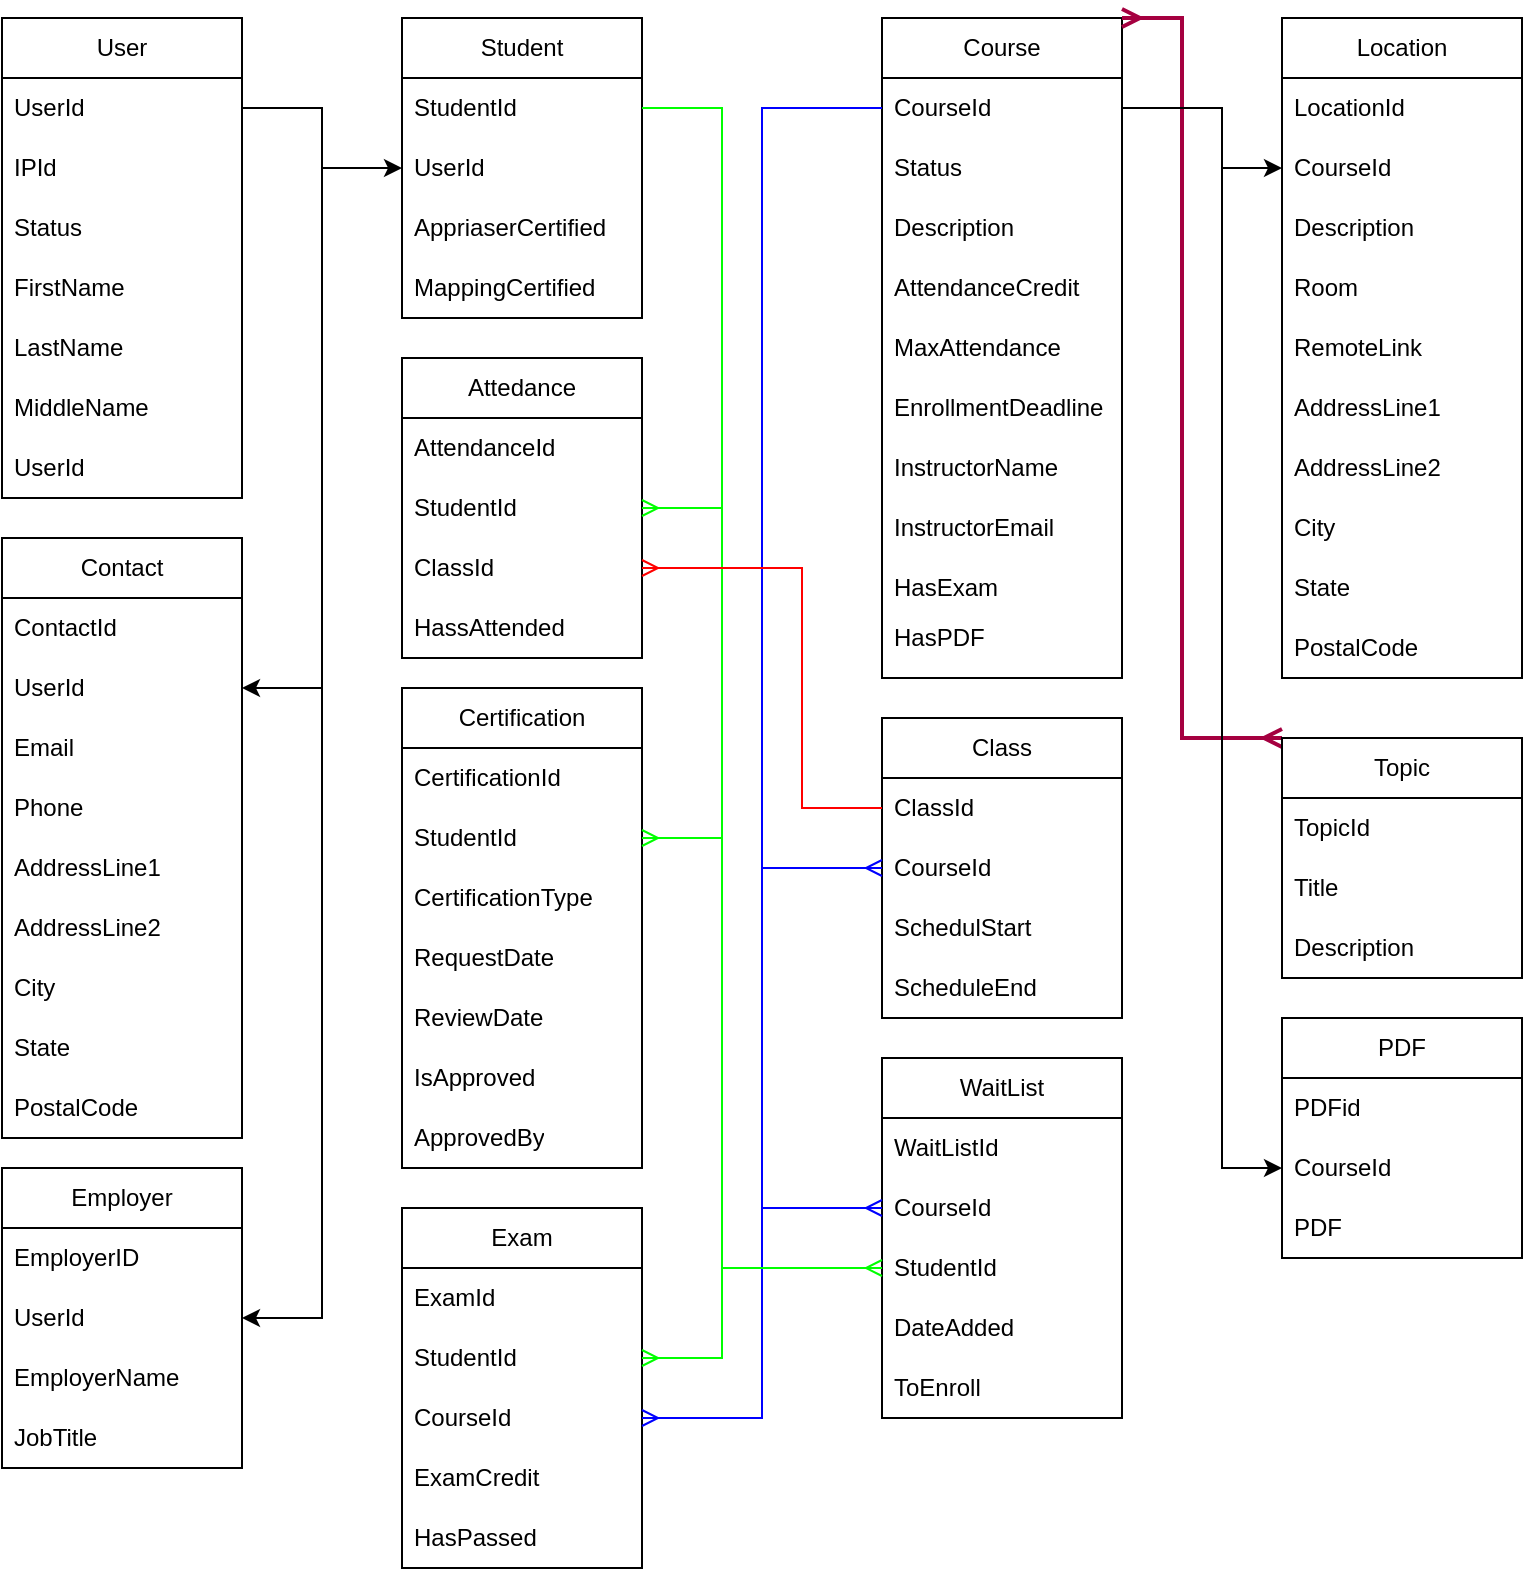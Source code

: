 <mxfile version="24.7.8">
  <diagram name="Page-1" id="D9pSKX57dCkoMOPYI4yX">
    <mxGraphModel dx="594" dy="1684" grid="1" gridSize="10" guides="1" tooltips="1" connect="1" arrows="1" fold="1" page="1" pageScale="1" pageWidth="850" pageHeight="1100" math="0" shadow="0">
      <root>
        <mxCell id="0" />
        <mxCell id="1" parent="0" />
        <mxCell id="hJtGoZiYVxZP5TwvRGUU-3" value="User" style="swimlane;fontStyle=0;childLayout=stackLayout;horizontal=1;startSize=30;horizontalStack=0;resizeParent=1;resizeParentMax=0;resizeLast=0;collapsible=1;marginBottom=0;whiteSpace=wrap;html=1;" parent="1" vertex="1">
          <mxGeometry x="40" y="40" width="120" height="240" as="geometry" />
        </mxCell>
        <mxCell id="hJtGoZiYVxZP5TwvRGUU-4" value="UserId" style="text;strokeColor=none;fillColor=none;align=left;verticalAlign=middle;spacingLeft=4;spacingRight=4;overflow=hidden;points=[[0,0.5],[1,0.5]];portConstraint=eastwest;rotatable=0;whiteSpace=wrap;html=1;" parent="hJtGoZiYVxZP5TwvRGUU-3" vertex="1">
          <mxGeometry y="30" width="120" height="30" as="geometry" />
        </mxCell>
        <mxCell id="hJtGoZiYVxZP5TwvRGUU-5" value="IPId" style="text;strokeColor=none;fillColor=none;align=left;verticalAlign=middle;spacingLeft=4;spacingRight=4;overflow=hidden;points=[[0,0.5],[1,0.5]];portConstraint=eastwest;rotatable=0;whiteSpace=wrap;html=1;" parent="hJtGoZiYVxZP5TwvRGUU-3" vertex="1">
          <mxGeometry y="60" width="120" height="30" as="geometry" />
        </mxCell>
        <mxCell id="hJtGoZiYVxZP5TwvRGUU-143" value="&lt;div&gt;&lt;span style=&quot;background-color: initial;&quot;&gt;Status&lt;/span&gt;&lt;br&gt;&lt;/div&gt;" style="text;strokeColor=none;fillColor=none;align=left;verticalAlign=middle;spacingLeft=4;spacingRight=4;overflow=hidden;points=[[0,0.5],[1,0.5]];portConstraint=eastwest;rotatable=0;whiteSpace=wrap;html=1;" parent="hJtGoZiYVxZP5TwvRGUU-3" vertex="1">
          <mxGeometry y="90" width="120" height="30" as="geometry" />
        </mxCell>
        <mxCell id="hJtGoZiYVxZP5TwvRGUU-6" value="FirstName" style="text;strokeColor=none;fillColor=none;align=left;verticalAlign=middle;spacingLeft=4;spacingRight=4;overflow=hidden;points=[[0,0.5],[1,0.5]];portConstraint=eastwest;rotatable=0;whiteSpace=wrap;html=1;" parent="hJtGoZiYVxZP5TwvRGUU-3" vertex="1">
          <mxGeometry y="120" width="120" height="30" as="geometry" />
        </mxCell>
        <mxCell id="hJtGoZiYVxZP5TwvRGUU-7" value="LastName" style="text;strokeColor=none;fillColor=none;align=left;verticalAlign=middle;spacingLeft=4;spacingRight=4;overflow=hidden;points=[[0,0.5],[1,0.5]];portConstraint=eastwest;rotatable=0;whiteSpace=wrap;html=1;" parent="hJtGoZiYVxZP5TwvRGUU-3" vertex="1">
          <mxGeometry y="150" width="120" height="30" as="geometry" />
        </mxCell>
        <mxCell id="hJtGoZiYVxZP5TwvRGUU-8" value="MiddleName" style="text;strokeColor=none;fillColor=none;align=left;verticalAlign=middle;spacingLeft=4;spacingRight=4;overflow=hidden;points=[[0,0.5],[1,0.5]];portConstraint=eastwest;rotatable=0;whiteSpace=wrap;html=1;" parent="hJtGoZiYVxZP5TwvRGUU-3" vertex="1">
          <mxGeometry y="180" width="120" height="30" as="geometry" />
        </mxCell>
        <mxCell id="hJtGoZiYVxZP5TwvRGUU-126" value="UserId" style="text;strokeColor=none;fillColor=none;align=left;verticalAlign=middle;spacingLeft=4;spacingRight=4;overflow=hidden;points=[[0,0.5],[1,0.5]];portConstraint=eastwest;rotatable=0;whiteSpace=wrap;html=1;" parent="hJtGoZiYVxZP5TwvRGUU-3" vertex="1">
          <mxGeometry y="210" width="120" height="30" as="geometry" />
        </mxCell>
        <mxCell id="hJtGoZiYVxZP5TwvRGUU-13" value="Contact" style="swimlane;fontStyle=0;childLayout=stackLayout;horizontal=1;startSize=30;horizontalStack=0;resizeParent=1;resizeParentMax=0;resizeLast=0;collapsible=1;marginBottom=0;whiteSpace=wrap;html=1;" parent="1" vertex="1">
          <mxGeometry x="40" y="300" width="120" height="300" as="geometry" />
        </mxCell>
        <mxCell id="hJtGoZiYVxZP5TwvRGUU-14" value="ContactId" style="text;strokeColor=none;fillColor=none;align=left;verticalAlign=middle;spacingLeft=4;spacingRight=4;overflow=hidden;points=[[0,0.5],[1,0.5]];portConstraint=eastwest;rotatable=0;whiteSpace=wrap;html=1;" parent="hJtGoZiYVxZP5TwvRGUU-13" vertex="1">
          <mxGeometry y="30" width="120" height="30" as="geometry" />
        </mxCell>
        <mxCell id="hJtGoZiYVxZP5TwvRGUU-15" value="UserId" style="text;strokeColor=none;fillColor=none;align=left;verticalAlign=middle;spacingLeft=4;spacingRight=4;overflow=hidden;points=[[0,0.5],[1,0.5]];portConstraint=eastwest;rotatable=0;whiteSpace=wrap;html=1;" parent="hJtGoZiYVxZP5TwvRGUU-13" vertex="1">
          <mxGeometry y="60" width="120" height="30" as="geometry" />
        </mxCell>
        <mxCell id="hJtGoZiYVxZP5TwvRGUU-16" value="Email" style="text;strokeColor=none;fillColor=none;align=left;verticalAlign=middle;spacingLeft=4;spacingRight=4;overflow=hidden;points=[[0,0.5],[1,0.5]];portConstraint=eastwest;rotatable=0;whiteSpace=wrap;html=1;" parent="hJtGoZiYVxZP5TwvRGUU-13" vertex="1">
          <mxGeometry y="90" width="120" height="30" as="geometry" />
        </mxCell>
        <mxCell id="hJtGoZiYVxZP5TwvRGUU-22" value="Phone" style="text;strokeColor=none;fillColor=none;align=left;verticalAlign=middle;spacingLeft=4;spacingRight=4;overflow=hidden;points=[[0,0.5],[1,0.5]];portConstraint=eastwest;rotatable=0;whiteSpace=wrap;html=1;" parent="hJtGoZiYVxZP5TwvRGUU-13" vertex="1">
          <mxGeometry y="120" width="120" height="30" as="geometry" />
        </mxCell>
        <mxCell id="hJtGoZiYVxZP5TwvRGUU-23" value="AddressLine1" style="text;strokeColor=none;fillColor=none;align=left;verticalAlign=middle;spacingLeft=4;spacingRight=4;overflow=hidden;points=[[0,0.5],[1,0.5]];portConstraint=eastwest;rotatable=0;whiteSpace=wrap;html=1;" parent="hJtGoZiYVxZP5TwvRGUU-13" vertex="1">
          <mxGeometry y="150" width="120" height="30" as="geometry" />
        </mxCell>
        <mxCell id="hJtGoZiYVxZP5TwvRGUU-24" value="AddressLine2" style="text;strokeColor=none;fillColor=none;align=left;verticalAlign=middle;spacingLeft=4;spacingRight=4;overflow=hidden;points=[[0,0.5],[1,0.5]];portConstraint=eastwest;rotatable=0;whiteSpace=wrap;html=1;" parent="hJtGoZiYVxZP5TwvRGUU-13" vertex="1">
          <mxGeometry y="180" width="120" height="30" as="geometry" />
        </mxCell>
        <mxCell id="hJtGoZiYVxZP5TwvRGUU-25" value="City" style="text;strokeColor=none;fillColor=none;align=left;verticalAlign=middle;spacingLeft=4;spacingRight=4;overflow=hidden;points=[[0,0.5],[1,0.5]];portConstraint=eastwest;rotatable=0;whiteSpace=wrap;html=1;" parent="hJtGoZiYVxZP5TwvRGUU-13" vertex="1">
          <mxGeometry y="210" width="120" height="30" as="geometry" />
        </mxCell>
        <mxCell id="hJtGoZiYVxZP5TwvRGUU-26" value="State" style="text;strokeColor=none;fillColor=none;align=left;verticalAlign=middle;spacingLeft=4;spacingRight=4;overflow=hidden;points=[[0,0.5],[1,0.5]];portConstraint=eastwest;rotatable=0;whiteSpace=wrap;html=1;" parent="hJtGoZiYVxZP5TwvRGUU-13" vertex="1">
          <mxGeometry y="240" width="120" height="30" as="geometry" />
        </mxCell>
        <mxCell id="hJtGoZiYVxZP5TwvRGUU-27" value="PostalCode" style="text;strokeColor=none;fillColor=none;align=left;verticalAlign=middle;spacingLeft=4;spacingRight=4;overflow=hidden;points=[[0,0.5],[1,0.5]];portConstraint=eastwest;rotatable=0;whiteSpace=wrap;html=1;" parent="hJtGoZiYVxZP5TwvRGUU-13" vertex="1">
          <mxGeometry y="270" width="120" height="30" as="geometry" />
        </mxCell>
        <mxCell id="hJtGoZiYVxZP5TwvRGUU-21" style="edgeStyle=orthogonalEdgeStyle;rounded=0;orthogonalLoop=1;jettySize=auto;html=1;exitX=1;exitY=0.5;exitDx=0;exitDy=0;entryX=1;entryY=0.5;entryDx=0;entryDy=0;" parent="1" source="hJtGoZiYVxZP5TwvRGUU-4" target="hJtGoZiYVxZP5TwvRGUU-15" edge="1">
          <mxGeometry relative="1" as="geometry">
            <Array as="points">
              <mxPoint x="200" y="85" />
              <mxPoint x="200" y="375" />
            </Array>
          </mxGeometry>
        </mxCell>
        <mxCell id="hJtGoZiYVxZP5TwvRGUU-28" value="Student" style="swimlane;fontStyle=0;childLayout=stackLayout;horizontal=1;startSize=30;horizontalStack=0;resizeParent=1;resizeParentMax=0;resizeLast=0;collapsible=1;marginBottom=0;whiteSpace=wrap;html=1;" parent="1" vertex="1">
          <mxGeometry x="240" y="40" width="120" height="150" as="geometry" />
        </mxCell>
        <mxCell id="hJtGoZiYVxZP5TwvRGUU-29" value="StudentId" style="text;strokeColor=none;fillColor=none;align=left;verticalAlign=middle;spacingLeft=4;spacingRight=4;overflow=hidden;points=[[0,0.5],[1,0.5]];portConstraint=eastwest;rotatable=0;whiteSpace=wrap;html=1;" parent="hJtGoZiYVxZP5TwvRGUU-28" vertex="1">
          <mxGeometry y="30" width="120" height="30" as="geometry" />
        </mxCell>
        <mxCell id="hJtGoZiYVxZP5TwvRGUU-30" value="UserId" style="text;strokeColor=none;fillColor=none;align=left;verticalAlign=middle;spacingLeft=4;spacingRight=4;overflow=hidden;points=[[0,0.5],[1,0.5]];portConstraint=eastwest;rotatable=0;whiteSpace=wrap;html=1;" parent="hJtGoZiYVxZP5TwvRGUU-28" vertex="1">
          <mxGeometry y="60" width="120" height="30" as="geometry" />
        </mxCell>
        <mxCell id="hJtGoZiYVxZP5TwvRGUU-31" value="AppriaserCertified" style="text;strokeColor=none;fillColor=none;align=left;verticalAlign=middle;spacingLeft=4;spacingRight=4;overflow=hidden;points=[[0,0.5],[1,0.5]];portConstraint=eastwest;rotatable=0;whiteSpace=wrap;html=1;" parent="hJtGoZiYVxZP5TwvRGUU-28" vertex="1">
          <mxGeometry y="90" width="120" height="30" as="geometry" />
        </mxCell>
        <mxCell id="hJtGoZiYVxZP5TwvRGUU-32" value="MappingCertified" style="text;strokeColor=none;fillColor=none;align=left;verticalAlign=middle;spacingLeft=4;spacingRight=4;overflow=hidden;points=[[0,0.5],[1,0.5]];portConstraint=eastwest;rotatable=0;whiteSpace=wrap;html=1;" parent="hJtGoZiYVxZP5TwvRGUU-28" vertex="1">
          <mxGeometry y="120" width="120" height="30" as="geometry" />
        </mxCell>
        <mxCell id="hJtGoZiYVxZP5TwvRGUU-37" value="Attedance" style="swimlane;fontStyle=0;childLayout=stackLayout;horizontal=1;startSize=30;horizontalStack=0;resizeParent=1;resizeParentMax=0;resizeLast=0;collapsible=1;marginBottom=0;whiteSpace=wrap;html=1;" parent="1" vertex="1">
          <mxGeometry x="240" y="210" width="120" height="150" as="geometry" />
        </mxCell>
        <mxCell id="hJtGoZiYVxZP5TwvRGUU-38" value="AttendanceId" style="text;strokeColor=none;fillColor=none;align=left;verticalAlign=middle;spacingLeft=4;spacingRight=4;overflow=hidden;points=[[0,0.5],[1,0.5]];portConstraint=eastwest;rotatable=0;whiteSpace=wrap;html=1;" parent="hJtGoZiYVxZP5TwvRGUU-37" vertex="1">
          <mxGeometry y="30" width="120" height="30" as="geometry" />
        </mxCell>
        <mxCell id="hJtGoZiYVxZP5TwvRGUU-39" value="StudentId" style="text;strokeColor=none;fillColor=none;align=left;verticalAlign=middle;spacingLeft=4;spacingRight=4;overflow=hidden;points=[[0,0.5],[1,0.5]];portConstraint=eastwest;rotatable=0;whiteSpace=wrap;html=1;" parent="hJtGoZiYVxZP5TwvRGUU-37" vertex="1">
          <mxGeometry y="60" width="120" height="30" as="geometry" />
        </mxCell>
        <mxCell id="hJtGoZiYVxZP5TwvRGUU-40" value="ClassId" style="text;strokeColor=none;fillColor=none;align=left;verticalAlign=middle;spacingLeft=4;spacingRight=4;overflow=hidden;points=[[0,0.5],[1,0.5]];portConstraint=eastwest;rotatable=0;whiteSpace=wrap;html=1;" parent="hJtGoZiYVxZP5TwvRGUU-37" vertex="1">
          <mxGeometry y="90" width="120" height="30" as="geometry" />
        </mxCell>
        <mxCell id="hJtGoZiYVxZP5TwvRGUU-137" value="HassAttended" style="text;strokeColor=none;fillColor=none;align=left;verticalAlign=middle;spacingLeft=4;spacingRight=4;overflow=hidden;points=[[0,0.5],[1,0.5]];portConstraint=eastwest;rotatable=0;whiteSpace=wrap;html=1;" parent="hJtGoZiYVxZP5TwvRGUU-37" vertex="1">
          <mxGeometry y="120" width="120" height="30" as="geometry" />
        </mxCell>
        <mxCell id="hJtGoZiYVxZP5TwvRGUU-42" style="edgeStyle=orthogonalEdgeStyle;rounded=0;orthogonalLoop=1;jettySize=auto;html=1;exitX=1;exitY=0.5;exitDx=0;exitDy=0;entryX=0;entryY=0.5;entryDx=0;entryDy=0;" parent="1" source="hJtGoZiYVxZP5TwvRGUU-4" target="hJtGoZiYVxZP5TwvRGUU-30" edge="1">
          <mxGeometry relative="1" as="geometry">
            <Array as="points">
              <mxPoint x="200" y="85" />
              <mxPoint x="200" y="115" />
            </Array>
          </mxGeometry>
        </mxCell>
        <mxCell id="hJtGoZiYVxZP5TwvRGUU-44" value="Certification" style="swimlane;fontStyle=0;childLayout=stackLayout;horizontal=1;startSize=30;horizontalStack=0;resizeParent=1;resizeParentMax=0;resizeLast=0;collapsible=1;marginBottom=0;whiteSpace=wrap;html=1;" parent="1" vertex="1">
          <mxGeometry x="240" y="375" width="120" height="240" as="geometry" />
        </mxCell>
        <mxCell id="hJtGoZiYVxZP5TwvRGUU-45" value="CertificationId" style="text;strokeColor=none;fillColor=none;align=left;verticalAlign=middle;spacingLeft=4;spacingRight=4;overflow=hidden;points=[[0,0.5],[1,0.5]];portConstraint=eastwest;rotatable=0;whiteSpace=wrap;html=1;" parent="hJtGoZiYVxZP5TwvRGUU-44" vertex="1">
          <mxGeometry y="30" width="120" height="30" as="geometry" />
        </mxCell>
        <mxCell id="hJtGoZiYVxZP5TwvRGUU-52" value="StudentId" style="text;strokeColor=none;fillColor=none;align=left;verticalAlign=middle;spacingLeft=4;spacingRight=4;overflow=hidden;points=[[0,0.5],[1,0.5]];portConstraint=eastwest;rotatable=0;whiteSpace=wrap;html=1;" parent="hJtGoZiYVxZP5TwvRGUU-44" vertex="1">
          <mxGeometry y="60" width="120" height="30" as="geometry" />
        </mxCell>
        <mxCell id="hJtGoZiYVxZP5TwvRGUU-46" value="CertificationType" style="text;strokeColor=none;fillColor=none;align=left;verticalAlign=middle;spacingLeft=4;spacingRight=4;overflow=hidden;points=[[0,0.5],[1,0.5]];portConstraint=eastwest;rotatable=0;whiteSpace=wrap;html=1;" parent="hJtGoZiYVxZP5TwvRGUU-44" vertex="1">
          <mxGeometry y="90" width="120" height="30" as="geometry" />
        </mxCell>
        <mxCell id="hJtGoZiYVxZP5TwvRGUU-47" value="RequestDate" style="text;strokeColor=none;fillColor=none;align=left;verticalAlign=middle;spacingLeft=4;spacingRight=4;overflow=hidden;points=[[0,0.5],[1,0.5]];portConstraint=eastwest;rotatable=0;whiteSpace=wrap;html=1;" parent="hJtGoZiYVxZP5TwvRGUU-44" vertex="1">
          <mxGeometry y="120" width="120" height="30" as="geometry" />
        </mxCell>
        <mxCell id="hJtGoZiYVxZP5TwvRGUU-49" value="ReviewDate" style="text;strokeColor=none;fillColor=none;align=left;verticalAlign=middle;spacingLeft=4;spacingRight=4;overflow=hidden;points=[[0,0.5],[1,0.5]];portConstraint=eastwest;rotatable=0;whiteSpace=wrap;html=1;" parent="hJtGoZiYVxZP5TwvRGUU-44" vertex="1">
          <mxGeometry y="150" width="120" height="30" as="geometry" />
        </mxCell>
        <mxCell id="hJtGoZiYVxZP5TwvRGUU-50" value="IsApproved" style="text;strokeColor=none;fillColor=none;align=left;verticalAlign=middle;spacingLeft=4;spacingRight=4;overflow=hidden;points=[[0,0.5],[1,0.5]];portConstraint=eastwest;rotatable=0;whiteSpace=wrap;html=1;" parent="hJtGoZiYVxZP5TwvRGUU-44" vertex="1">
          <mxGeometry y="180" width="120" height="30" as="geometry" />
        </mxCell>
        <mxCell id="hJtGoZiYVxZP5TwvRGUU-51" value="ApprovedBy" style="text;strokeColor=none;fillColor=none;align=left;verticalAlign=middle;spacingLeft=4;spacingRight=4;overflow=hidden;points=[[0,0.5],[1,0.5]];portConstraint=eastwest;rotatable=0;whiteSpace=wrap;html=1;" parent="hJtGoZiYVxZP5TwvRGUU-44" vertex="1">
          <mxGeometry y="210" width="120" height="30" as="geometry" />
        </mxCell>
        <mxCell id="hJtGoZiYVxZP5TwvRGUU-48" style="edgeStyle=orthogonalEdgeStyle;rounded=0;orthogonalLoop=1;jettySize=auto;html=1;exitX=1;exitY=0.5;exitDx=0;exitDy=0;entryX=1;entryY=0.5;entryDx=0;entryDy=0;endArrow=ERmany;endFill=0;strokeColor=#00ff00;" parent="1" source="hJtGoZiYVxZP5TwvRGUU-29" target="hJtGoZiYVxZP5TwvRGUU-39" edge="1">
          <mxGeometry relative="1" as="geometry">
            <Array as="points">
              <mxPoint x="400" y="85" />
              <mxPoint x="400" y="285" />
            </Array>
          </mxGeometry>
        </mxCell>
        <mxCell id="hJtGoZiYVxZP5TwvRGUU-53" style="edgeStyle=orthogonalEdgeStyle;rounded=0;orthogonalLoop=1;jettySize=auto;html=1;exitX=1;exitY=0.5;exitDx=0;exitDy=0;entryX=1;entryY=0.5;entryDx=0;entryDy=0;endArrow=ERmany;endFill=0;strokeColor=#00FF00;" parent="1" source="hJtGoZiYVxZP5TwvRGUU-29" target="hJtGoZiYVxZP5TwvRGUU-52" edge="1">
          <mxGeometry relative="1" as="geometry">
            <Array as="points">
              <mxPoint x="400" y="85" />
              <mxPoint x="400" y="450" />
            </Array>
          </mxGeometry>
        </mxCell>
        <mxCell id="hJtGoZiYVxZP5TwvRGUU-54" value="Exam" style="swimlane;fontStyle=0;childLayout=stackLayout;horizontal=1;startSize=30;horizontalStack=0;resizeParent=1;resizeParentMax=0;resizeLast=0;collapsible=1;marginBottom=0;whiteSpace=wrap;html=1;" parent="1" vertex="1">
          <mxGeometry x="240" y="635" width="120" height="180" as="geometry" />
        </mxCell>
        <mxCell id="hJtGoZiYVxZP5TwvRGUU-55" value="ExamId" style="text;strokeColor=none;fillColor=none;align=left;verticalAlign=middle;spacingLeft=4;spacingRight=4;overflow=hidden;points=[[0,0.5],[1,0.5]];portConstraint=eastwest;rotatable=0;whiteSpace=wrap;html=1;" parent="hJtGoZiYVxZP5TwvRGUU-54" vertex="1">
          <mxGeometry y="30" width="120" height="30" as="geometry" />
        </mxCell>
        <mxCell id="hJtGoZiYVxZP5TwvRGUU-56" value="StudentId" style="text;strokeColor=none;fillColor=none;align=left;verticalAlign=middle;spacingLeft=4;spacingRight=4;overflow=hidden;points=[[0,0.5],[1,0.5]];portConstraint=eastwest;rotatable=0;whiteSpace=wrap;html=1;" parent="hJtGoZiYVxZP5TwvRGUU-54" vertex="1">
          <mxGeometry y="60" width="120" height="30" as="geometry" />
        </mxCell>
        <mxCell id="hJtGoZiYVxZP5TwvRGUU-57" value="CourseId" style="text;strokeColor=none;fillColor=none;align=left;verticalAlign=middle;spacingLeft=4;spacingRight=4;overflow=hidden;points=[[0,0.5],[1,0.5]];portConstraint=eastwest;rotatable=0;whiteSpace=wrap;html=1;" parent="hJtGoZiYVxZP5TwvRGUU-54" vertex="1">
          <mxGeometry y="90" width="120" height="30" as="geometry" />
        </mxCell>
        <mxCell id="hJtGoZiYVxZP5TwvRGUU-128" value="ExamCredit" style="text;strokeColor=none;fillColor=none;align=left;verticalAlign=middle;spacingLeft=4;spacingRight=4;overflow=hidden;points=[[0,0.5],[1,0.5]];portConstraint=eastwest;rotatable=0;whiteSpace=wrap;html=1;" parent="hJtGoZiYVxZP5TwvRGUU-54" vertex="1">
          <mxGeometry y="120" width="120" height="30" as="geometry" />
        </mxCell>
        <mxCell id="hJtGoZiYVxZP5TwvRGUU-58" value="HasPassed" style="text;strokeColor=none;fillColor=none;align=left;verticalAlign=middle;spacingLeft=4;spacingRight=4;overflow=hidden;points=[[0,0.5],[1,0.5]];portConstraint=eastwest;rotatable=0;whiteSpace=wrap;html=1;" parent="hJtGoZiYVxZP5TwvRGUU-54" vertex="1">
          <mxGeometry y="150" width="120" height="30" as="geometry" />
        </mxCell>
        <mxCell id="hJtGoZiYVxZP5TwvRGUU-59" style="edgeStyle=orthogonalEdgeStyle;rounded=0;orthogonalLoop=1;jettySize=auto;html=1;exitX=1;exitY=0.5;exitDx=0;exitDy=0;entryX=1;entryY=0.5;entryDx=0;entryDy=0;endArrow=ERmany;endFill=0;strokeColor=#00ff00;" parent="1" source="hJtGoZiYVxZP5TwvRGUU-29" target="hJtGoZiYVxZP5TwvRGUU-56" edge="1">
          <mxGeometry relative="1" as="geometry">
            <Array as="points">
              <mxPoint x="400" y="85" />
              <mxPoint x="400" y="710" />
            </Array>
          </mxGeometry>
        </mxCell>
        <mxCell id="hJtGoZiYVxZP5TwvRGUU-60" value="Course" style="swimlane;fontStyle=0;childLayout=stackLayout;horizontal=1;startSize=30;horizontalStack=0;resizeParent=1;resizeParentMax=0;resizeLast=0;collapsible=1;marginBottom=0;whiteSpace=wrap;html=1;" parent="1" vertex="1">
          <mxGeometry x="480" y="40" width="120" height="330" as="geometry" />
        </mxCell>
        <mxCell id="hJtGoZiYVxZP5TwvRGUU-61" value="CourseId" style="text;strokeColor=none;fillColor=none;align=left;verticalAlign=middle;spacingLeft=4;spacingRight=4;overflow=hidden;points=[[0,0.5],[1,0.5]];portConstraint=eastwest;rotatable=0;whiteSpace=wrap;html=1;" parent="hJtGoZiYVxZP5TwvRGUU-60" vertex="1">
          <mxGeometry y="30" width="120" height="30" as="geometry" />
        </mxCell>
        <mxCell id="hJtGoZiYVxZP5TwvRGUU-62" value="Status" style="text;strokeColor=none;fillColor=none;align=left;verticalAlign=middle;spacingLeft=4;spacingRight=4;overflow=hidden;points=[[0,0.5],[1,0.5]];portConstraint=eastwest;rotatable=0;whiteSpace=wrap;html=1;" parent="hJtGoZiYVxZP5TwvRGUU-60" vertex="1">
          <mxGeometry y="60" width="120" height="30" as="geometry" />
        </mxCell>
        <mxCell id="hJtGoZiYVxZP5TwvRGUU-63" value="Description" style="text;strokeColor=none;fillColor=none;align=left;verticalAlign=middle;spacingLeft=4;spacingRight=4;overflow=hidden;points=[[0,0.5],[1,0.5]];portConstraint=eastwest;rotatable=0;whiteSpace=wrap;html=1;" parent="hJtGoZiYVxZP5TwvRGUU-60" vertex="1">
          <mxGeometry y="90" width="120" height="30" as="geometry" />
        </mxCell>
        <mxCell id="hJtGoZiYVxZP5TwvRGUU-66" value="AttendanceCredit" style="text;strokeColor=none;fillColor=none;align=left;verticalAlign=middle;spacingLeft=4;spacingRight=4;overflow=hidden;points=[[0,0.5],[1,0.5]];portConstraint=eastwest;rotatable=0;whiteSpace=wrap;html=1;" parent="hJtGoZiYVxZP5TwvRGUU-60" vertex="1">
          <mxGeometry y="120" width="120" height="30" as="geometry" />
        </mxCell>
        <mxCell id="hJtGoZiYVxZP5TwvRGUU-69" value="MaxAttendance" style="text;strokeColor=none;fillColor=none;align=left;verticalAlign=middle;spacingLeft=4;spacingRight=4;overflow=hidden;points=[[0,0.5],[1,0.5]];portConstraint=eastwest;rotatable=0;whiteSpace=wrap;html=1;" parent="hJtGoZiYVxZP5TwvRGUU-60" vertex="1">
          <mxGeometry y="150" width="120" height="30" as="geometry" />
        </mxCell>
        <mxCell id="hJtGoZiYVxZP5TwvRGUU-70" value="EnrollmentDeadline" style="text;strokeColor=none;fillColor=none;align=left;verticalAlign=middle;spacingLeft=4;spacingRight=4;overflow=hidden;points=[[0,0.5],[1,0.5]];portConstraint=eastwest;rotatable=0;whiteSpace=wrap;html=1;" parent="hJtGoZiYVxZP5TwvRGUU-60" vertex="1">
          <mxGeometry y="180" width="120" height="30" as="geometry" />
        </mxCell>
        <mxCell id="hJtGoZiYVxZP5TwvRGUU-71" value="InstructorName" style="text;strokeColor=none;fillColor=none;align=left;verticalAlign=middle;spacingLeft=4;spacingRight=4;overflow=hidden;points=[[0,0.5],[1,0.5]];portConstraint=eastwest;rotatable=0;whiteSpace=wrap;html=1;" parent="hJtGoZiYVxZP5TwvRGUU-60" vertex="1">
          <mxGeometry y="210" width="120" height="30" as="geometry" />
        </mxCell>
        <mxCell id="hJtGoZiYVxZP5TwvRGUU-72" value="InstructorEmail" style="text;strokeColor=none;fillColor=none;align=left;verticalAlign=middle;spacingLeft=4;spacingRight=4;overflow=hidden;points=[[0,0.5],[1,0.5]];portConstraint=eastwest;rotatable=0;whiteSpace=wrap;html=1;" parent="hJtGoZiYVxZP5TwvRGUU-60" vertex="1">
          <mxGeometry y="240" width="120" height="30" as="geometry" />
        </mxCell>
        <mxCell id="hJtGoZiYVxZP5TwvRGUU-144" value="HasExam" style="text;strokeColor=none;fillColor=none;align=left;verticalAlign=middle;spacingLeft=4;spacingRight=4;overflow=hidden;points=[[0,0.5],[1,0.5]];portConstraint=eastwest;rotatable=0;whiteSpace=wrap;html=1;" parent="hJtGoZiYVxZP5TwvRGUU-60" vertex="1">
          <mxGeometry y="270" width="120" height="30" as="geometry" />
        </mxCell>
        <mxCell id="hJtGoZiYVxZP5TwvRGUU-145" value="HasPDF&lt;div&gt;&lt;br&gt;&lt;/div&gt;" style="text;strokeColor=none;fillColor=none;align=left;verticalAlign=middle;spacingLeft=4;spacingRight=4;overflow=hidden;points=[[0,0.5],[1,0.5]];portConstraint=eastwest;rotatable=0;whiteSpace=wrap;html=1;" parent="hJtGoZiYVxZP5TwvRGUU-60" vertex="1">
          <mxGeometry y="300" width="120" height="30" as="geometry" />
        </mxCell>
        <mxCell id="hJtGoZiYVxZP5TwvRGUU-77" value="Location" style="swimlane;fontStyle=0;childLayout=stackLayout;horizontal=1;startSize=30;horizontalStack=0;resizeParent=1;resizeParentMax=0;resizeLast=0;collapsible=1;marginBottom=0;whiteSpace=wrap;html=1;" parent="1" vertex="1">
          <mxGeometry x="680" y="40" width="120" height="330" as="geometry" />
        </mxCell>
        <mxCell id="hJtGoZiYVxZP5TwvRGUU-78" value="LocationId" style="text;strokeColor=none;fillColor=none;align=left;verticalAlign=middle;spacingLeft=4;spacingRight=4;overflow=hidden;points=[[0,0.5],[1,0.5]];portConstraint=eastwest;rotatable=0;whiteSpace=wrap;html=1;" parent="hJtGoZiYVxZP5TwvRGUU-77" vertex="1">
          <mxGeometry y="30" width="120" height="30" as="geometry" />
        </mxCell>
        <mxCell id="hJtGoZiYVxZP5TwvRGUU-79" value="CourseId" style="text;strokeColor=none;fillColor=none;align=left;verticalAlign=middle;spacingLeft=4;spacingRight=4;overflow=hidden;points=[[0,0.5],[1,0.5]];portConstraint=eastwest;rotatable=0;whiteSpace=wrap;html=1;" parent="hJtGoZiYVxZP5TwvRGUU-77" vertex="1">
          <mxGeometry y="60" width="120" height="30" as="geometry" />
        </mxCell>
        <mxCell id="hJtGoZiYVxZP5TwvRGUU-80" value="Description" style="text;strokeColor=none;fillColor=none;align=left;verticalAlign=middle;spacingLeft=4;spacingRight=4;overflow=hidden;points=[[0,0.5],[1,0.5]];portConstraint=eastwest;rotatable=0;whiteSpace=wrap;html=1;" parent="hJtGoZiYVxZP5TwvRGUU-77" vertex="1">
          <mxGeometry y="90" width="120" height="30" as="geometry" />
        </mxCell>
        <mxCell id="hJtGoZiYVxZP5TwvRGUU-81" value="Room" style="text;strokeColor=none;fillColor=none;align=left;verticalAlign=middle;spacingLeft=4;spacingRight=4;overflow=hidden;points=[[0,0.5],[1,0.5]];portConstraint=eastwest;rotatable=0;whiteSpace=wrap;html=1;" parent="hJtGoZiYVxZP5TwvRGUU-77" vertex="1">
          <mxGeometry y="120" width="120" height="30" as="geometry" />
        </mxCell>
        <mxCell id="hJtGoZiYVxZP5TwvRGUU-82" value="RemoteLink" style="text;strokeColor=none;fillColor=none;align=left;verticalAlign=middle;spacingLeft=4;spacingRight=4;overflow=hidden;points=[[0,0.5],[1,0.5]];portConstraint=eastwest;rotatable=0;whiteSpace=wrap;html=1;" parent="hJtGoZiYVxZP5TwvRGUU-77" vertex="1">
          <mxGeometry y="150" width="120" height="30" as="geometry" />
        </mxCell>
        <mxCell id="hJtGoZiYVxZP5TwvRGUU-83" value="AddressLine1" style="text;strokeColor=none;fillColor=none;align=left;verticalAlign=middle;spacingLeft=4;spacingRight=4;overflow=hidden;points=[[0,0.5],[1,0.5]];portConstraint=eastwest;rotatable=0;whiteSpace=wrap;html=1;" parent="hJtGoZiYVxZP5TwvRGUU-77" vertex="1">
          <mxGeometry y="180" width="120" height="30" as="geometry" />
        </mxCell>
        <mxCell id="hJtGoZiYVxZP5TwvRGUU-84" value="AddressLine2" style="text;strokeColor=none;fillColor=none;align=left;verticalAlign=middle;spacingLeft=4;spacingRight=4;overflow=hidden;points=[[0,0.5],[1,0.5]];portConstraint=eastwest;rotatable=0;whiteSpace=wrap;html=1;" parent="hJtGoZiYVxZP5TwvRGUU-77" vertex="1">
          <mxGeometry y="210" width="120" height="30" as="geometry" />
        </mxCell>
        <mxCell id="hJtGoZiYVxZP5TwvRGUU-85" value="City" style="text;strokeColor=none;fillColor=none;align=left;verticalAlign=middle;spacingLeft=4;spacingRight=4;overflow=hidden;points=[[0,0.5],[1,0.5]];portConstraint=eastwest;rotatable=0;whiteSpace=wrap;html=1;" parent="hJtGoZiYVxZP5TwvRGUU-77" vertex="1">
          <mxGeometry y="240" width="120" height="30" as="geometry" />
        </mxCell>
        <mxCell id="hJtGoZiYVxZP5TwvRGUU-86" value="State" style="text;strokeColor=none;fillColor=none;align=left;verticalAlign=middle;spacingLeft=4;spacingRight=4;overflow=hidden;points=[[0,0.5],[1,0.5]];portConstraint=eastwest;rotatable=0;whiteSpace=wrap;html=1;" parent="hJtGoZiYVxZP5TwvRGUU-77" vertex="1">
          <mxGeometry y="270" width="120" height="30" as="geometry" />
        </mxCell>
        <mxCell id="hJtGoZiYVxZP5TwvRGUU-87" value="PostalCode" style="text;strokeColor=none;fillColor=none;align=left;verticalAlign=middle;spacingLeft=4;spacingRight=4;overflow=hidden;points=[[0,0.5],[1,0.5]];portConstraint=eastwest;rotatable=0;whiteSpace=wrap;html=1;" parent="hJtGoZiYVxZP5TwvRGUU-77" vertex="1">
          <mxGeometry y="300" width="120" height="30" as="geometry" />
        </mxCell>
        <mxCell id="hJtGoZiYVxZP5TwvRGUU-89" style="edgeStyle=orthogonalEdgeStyle;rounded=0;orthogonalLoop=1;jettySize=auto;html=1;exitX=0;exitY=0.5;exitDx=0;exitDy=0;entryX=1;entryY=0.5;entryDx=0;entryDy=0;endArrow=ERmany;endFill=0;strokeColor=#0000ff;" parent="1" source="hJtGoZiYVxZP5TwvRGUU-61" target="hJtGoZiYVxZP5TwvRGUU-57" edge="1">
          <mxGeometry relative="1" as="geometry" />
        </mxCell>
        <mxCell id="hJtGoZiYVxZP5TwvRGUU-90" style="edgeStyle=orthogonalEdgeStyle;rounded=0;orthogonalLoop=1;jettySize=auto;html=1;exitX=1;exitY=0.5;exitDx=0;exitDy=0;entryX=0;entryY=0.5;entryDx=0;entryDy=0;" parent="1" source="hJtGoZiYVxZP5TwvRGUU-61" target="hJtGoZiYVxZP5TwvRGUU-79" edge="1">
          <mxGeometry relative="1" as="geometry">
            <Array as="points">
              <mxPoint x="650" y="85" />
              <mxPoint x="650" y="115" />
            </Array>
          </mxGeometry>
        </mxCell>
        <mxCell id="hJtGoZiYVxZP5TwvRGUU-91" value="Class" style="swimlane;fontStyle=0;childLayout=stackLayout;horizontal=1;startSize=30;horizontalStack=0;resizeParent=1;resizeParentMax=0;resizeLast=0;collapsible=1;marginBottom=0;whiteSpace=wrap;html=1;" parent="1" vertex="1">
          <mxGeometry x="480" y="390" width="120" height="150" as="geometry" />
        </mxCell>
        <mxCell id="hJtGoZiYVxZP5TwvRGUU-92" value="ClassId" style="text;strokeColor=none;fillColor=none;align=left;verticalAlign=middle;spacingLeft=4;spacingRight=4;overflow=hidden;points=[[0,0.5],[1,0.5]];portConstraint=eastwest;rotatable=0;whiteSpace=wrap;html=1;" parent="hJtGoZiYVxZP5TwvRGUU-91" vertex="1">
          <mxGeometry y="30" width="120" height="30" as="geometry" />
        </mxCell>
        <mxCell id="hJtGoZiYVxZP5TwvRGUU-93" value="CourseId" style="text;strokeColor=none;fillColor=none;align=left;verticalAlign=middle;spacingLeft=4;spacingRight=4;overflow=hidden;points=[[0,0.5],[1,0.5]];portConstraint=eastwest;rotatable=0;whiteSpace=wrap;html=1;" parent="hJtGoZiYVxZP5TwvRGUU-91" vertex="1">
          <mxGeometry y="60" width="120" height="30" as="geometry" />
        </mxCell>
        <mxCell id="hJtGoZiYVxZP5TwvRGUU-94" value="SchedulStart" style="text;strokeColor=none;fillColor=none;align=left;verticalAlign=middle;spacingLeft=4;spacingRight=4;overflow=hidden;points=[[0,0.5],[1,0.5]];portConstraint=eastwest;rotatable=0;whiteSpace=wrap;html=1;" parent="hJtGoZiYVxZP5TwvRGUU-91" vertex="1">
          <mxGeometry y="90" width="120" height="30" as="geometry" />
        </mxCell>
        <mxCell id="hJtGoZiYVxZP5TwvRGUU-95" value="ScheduleEnd" style="text;strokeColor=none;fillColor=none;align=left;verticalAlign=middle;spacingLeft=4;spacingRight=4;overflow=hidden;points=[[0,0.5],[1,0.5]];portConstraint=eastwest;rotatable=0;whiteSpace=wrap;html=1;" parent="hJtGoZiYVxZP5TwvRGUU-91" vertex="1">
          <mxGeometry y="120" width="120" height="30" as="geometry" />
        </mxCell>
        <mxCell id="hJtGoZiYVxZP5TwvRGUU-99" style="edgeStyle=orthogonalEdgeStyle;rounded=0;orthogonalLoop=1;jettySize=auto;html=1;exitX=0;exitY=0.5;exitDx=0;exitDy=0;entryX=0;entryY=0.5;entryDx=0;entryDy=0;endArrow=ERmany;endFill=0;strokeColor=#0000ff;" parent="1" source="hJtGoZiYVxZP5TwvRGUU-61" target="hJtGoZiYVxZP5TwvRGUU-93" edge="1">
          <mxGeometry relative="1" as="geometry">
            <Array as="points">
              <mxPoint x="420" y="85" />
              <mxPoint x="420" y="465" />
            </Array>
          </mxGeometry>
        </mxCell>
        <mxCell id="hJtGoZiYVxZP5TwvRGUU-109" style="edgeStyle=orthogonalEdgeStyle;rounded=0;orthogonalLoop=1;jettySize=auto;html=1;exitX=0;exitY=0;exitDx=0;exitDy=0;endArrow=ERmany;endFill=0;startArrow=ERmany;startFill=0;fillColor=#d80073;strokeColor=#A50040;strokeWidth=2;" parent="1" source="hJtGoZiYVxZP5TwvRGUU-100" target="hJtGoZiYVxZP5TwvRGUU-60" edge="1">
          <mxGeometry relative="1" as="geometry">
            <Array as="points">
              <mxPoint x="630" y="400" />
              <mxPoint x="630" y="40" />
            </Array>
          </mxGeometry>
        </mxCell>
        <mxCell id="hJtGoZiYVxZP5TwvRGUU-100" value="Topic" style="swimlane;fontStyle=0;childLayout=stackLayout;horizontal=1;startSize=30;horizontalStack=0;resizeParent=1;resizeParentMax=0;resizeLast=0;collapsible=1;marginBottom=0;whiteSpace=wrap;html=1;" parent="1" vertex="1">
          <mxGeometry x="680" y="400" width="120" height="120" as="geometry" />
        </mxCell>
        <mxCell id="hJtGoZiYVxZP5TwvRGUU-101" value="TopicId" style="text;strokeColor=none;fillColor=none;align=left;verticalAlign=middle;spacingLeft=4;spacingRight=4;overflow=hidden;points=[[0,0.5],[1,0.5]];portConstraint=eastwest;rotatable=0;whiteSpace=wrap;html=1;" parent="hJtGoZiYVxZP5TwvRGUU-100" vertex="1">
          <mxGeometry y="30" width="120" height="30" as="geometry" />
        </mxCell>
        <mxCell id="hJtGoZiYVxZP5TwvRGUU-102" value="Title" style="text;strokeColor=none;fillColor=none;align=left;verticalAlign=middle;spacingLeft=4;spacingRight=4;overflow=hidden;points=[[0,0.5],[1,0.5]];portConstraint=eastwest;rotatable=0;whiteSpace=wrap;html=1;" parent="hJtGoZiYVxZP5TwvRGUU-100" vertex="1">
          <mxGeometry y="60" width="120" height="30" as="geometry" />
        </mxCell>
        <mxCell id="hJtGoZiYVxZP5TwvRGUU-103" value="Description" style="text;strokeColor=none;fillColor=none;align=left;verticalAlign=middle;spacingLeft=4;spacingRight=4;overflow=hidden;points=[[0,0.5],[1,0.5]];portConstraint=eastwest;rotatable=0;whiteSpace=wrap;html=1;" parent="hJtGoZiYVxZP5TwvRGUU-100" vertex="1">
          <mxGeometry y="90" width="120" height="30" as="geometry" />
        </mxCell>
        <mxCell id="hJtGoZiYVxZP5TwvRGUU-110" value="WaitList" style="swimlane;fontStyle=0;childLayout=stackLayout;horizontal=1;startSize=30;horizontalStack=0;resizeParent=1;resizeParentMax=0;resizeLast=0;collapsible=1;marginBottom=0;whiteSpace=wrap;html=1;" parent="1" vertex="1">
          <mxGeometry x="480" y="560" width="120" height="180" as="geometry" />
        </mxCell>
        <mxCell id="hJtGoZiYVxZP5TwvRGUU-111" value="WaitListId" style="text;strokeColor=none;fillColor=none;align=left;verticalAlign=middle;spacingLeft=4;spacingRight=4;overflow=hidden;points=[[0,0.5],[1,0.5]];portConstraint=eastwest;rotatable=0;whiteSpace=wrap;html=1;" parent="hJtGoZiYVxZP5TwvRGUU-110" vertex="1">
          <mxGeometry y="30" width="120" height="30" as="geometry" />
        </mxCell>
        <mxCell id="hJtGoZiYVxZP5TwvRGUU-112" value="CourseId" style="text;strokeColor=none;fillColor=none;align=left;verticalAlign=middle;spacingLeft=4;spacingRight=4;overflow=hidden;points=[[0,0.5],[1,0.5]];portConstraint=eastwest;rotatable=0;whiteSpace=wrap;html=1;" parent="hJtGoZiYVxZP5TwvRGUU-110" vertex="1">
          <mxGeometry y="60" width="120" height="30" as="geometry" />
        </mxCell>
        <mxCell id="hJtGoZiYVxZP5TwvRGUU-117" value="StudentId" style="text;strokeColor=none;fillColor=none;align=left;verticalAlign=middle;spacingLeft=4;spacingRight=4;overflow=hidden;points=[[0,0.5],[1,0.5]];portConstraint=eastwest;rotatable=0;whiteSpace=wrap;html=1;" parent="hJtGoZiYVxZP5TwvRGUU-110" vertex="1">
          <mxGeometry y="90" width="120" height="30" as="geometry" />
        </mxCell>
        <mxCell id="hJtGoZiYVxZP5TwvRGUU-113" value="DateAdded" style="text;strokeColor=none;fillColor=none;align=left;verticalAlign=middle;spacingLeft=4;spacingRight=4;overflow=hidden;points=[[0,0.5],[1,0.5]];portConstraint=eastwest;rotatable=0;whiteSpace=wrap;html=1;" parent="hJtGoZiYVxZP5TwvRGUU-110" vertex="1">
          <mxGeometry y="120" width="120" height="30" as="geometry" />
        </mxCell>
        <mxCell id="hJtGoZiYVxZP5TwvRGUU-114" value="ToEnroll" style="text;strokeColor=none;fillColor=none;align=left;verticalAlign=middle;spacingLeft=4;spacingRight=4;overflow=hidden;points=[[0,0.5],[1,0.5]];portConstraint=eastwest;rotatable=0;whiteSpace=wrap;html=1;" parent="hJtGoZiYVxZP5TwvRGUU-110" vertex="1">
          <mxGeometry y="150" width="120" height="30" as="geometry" />
        </mxCell>
        <mxCell id="hJtGoZiYVxZP5TwvRGUU-116" style="edgeStyle=orthogonalEdgeStyle;rounded=0;orthogonalLoop=1;jettySize=auto;html=1;exitX=0;exitY=0.5;exitDx=0;exitDy=0;entryX=0;entryY=0.5;entryDx=0;entryDy=0;endArrow=ERmany;endFill=0;strokeColor=#0000ff;" parent="1" source="hJtGoZiYVxZP5TwvRGUU-61" target="hJtGoZiYVxZP5TwvRGUU-112" edge="1">
          <mxGeometry relative="1" as="geometry">
            <Array as="points">
              <mxPoint x="420" y="85" />
              <mxPoint x="420" y="635" />
            </Array>
          </mxGeometry>
        </mxCell>
        <mxCell id="hJtGoZiYVxZP5TwvRGUU-119" style="edgeStyle=orthogonalEdgeStyle;rounded=0;orthogonalLoop=1;jettySize=auto;html=1;exitX=1;exitY=0.5;exitDx=0;exitDy=0;entryX=0;entryY=0.5;entryDx=0;entryDy=0;endArrow=ERmany;endFill=0;strokeColor=#00ff00;" parent="1" source="hJtGoZiYVxZP5TwvRGUU-29" target="hJtGoZiYVxZP5TwvRGUU-117" edge="1">
          <mxGeometry relative="1" as="geometry">
            <Array as="points">
              <mxPoint x="400" y="85" />
              <mxPoint x="400" y="665" />
            </Array>
          </mxGeometry>
        </mxCell>
        <mxCell id="hJtGoZiYVxZP5TwvRGUU-120" value="Employer" style="swimlane;fontStyle=0;childLayout=stackLayout;horizontal=1;startSize=30;horizontalStack=0;resizeParent=1;resizeParentMax=0;resizeLast=0;collapsible=1;marginBottom=0;whiteSpace=wrap;html=1;" parent="1" vertex="1">
          <mxGeometry x="40" y="615" width="120" height="150" as="geometry" />
        </mxCell>
        <mxCell id="hJtGoZiYVxZP5TwvRGUU-121" value="EmployerID" style="text;strokeColor=none;fillColor=none;align=left;verticalAlign=middle;spacingLeft=4;spacingRight=4;overflow=hidden;points=[[0,0.5],[1,0.5]];portConstraint=eastwest;rotatable=0;whiteSpace=wrap;html=1;" parent="hJtGoZiYVxZP5TwvRGUU-120" vertex="1">
          <mxGeometry y="30" width="120" height="30" as="geometry" />
        </mxCell>
        <mxCell id="hJtGoZiYVxZP5TwvRGUU-122" value="UserId" style="text;strokeColor=none;fillColor=none;align=left;verticalAlign=middle;spacingLeft=4;spacingRight=4;overflow=hidden;points=[[0,0.5],[1,0.5]];portConstraint=eastwest;rotatable=0;whiteSpace=wrap;html=1;" parent="hJtGoZiYVxZP5TwvRGUU-120" vertex="1">
          <mxGeometry y="60" width="120" height="30" as="geometry" />
        </mxCell>
        <mxCell id="hJtGoZiYVxZP5TwvRGUU-123" value="EmployerName" style="text;strokeColor=none;fillColor=none;align=left;verticalAlign=middle;spacingLeft=4;spacingRight=4;overflow=hidden;points=[[0,0.5],[1,0.5]];portConstraint=eastwest;rotatable=0;whiteSpace=wrap;html=1;" parent="hJtGoZiYVxZP5TwvRGUU-120" vertex="1">
          <mxGeometry y="90" width="120" height="30" as="geometry" />
        </mxCell>
        <mxCell id="hJtGoZiYVxZP5TwvRGUU-124" value="JobTitle" style="text;strokeColor=none;fillColor=none;align=left;verticalAlign=middle;spacingLeft=4;spacingRight=4;overflow=hidden;points=[[0,0.5],[1,0.5]];portConstraint=eastwest;rotatable=0;whiteSpace=wrap;html=1;" parent="hJtGoZiYVxZP5TwvRGUU-120" vertex="1">
          <mxGeometry y="120" width="120" height="30" as="geometry" />
        </mxCell>
        <mxCell id="hJtGoZiYVxZP5TwvRGUU-125" style="edgeStyle=orthogonalEdgeStyle;rounded=0;orthogonalLoop=1;jettySize=auto;html=1;exitX=1;exitY=0.5;exitDx=0;exitDy=0;entryX=1;entryY=0.5;entryDx=0;entryDy=0;" parent="1" source="hJtGoZiYVxZP5TwvRGUU-4" target="hJtGoZiYVxZP5TwvRGUU-122" edge="1">
          <mxGeometry relative="1" as="geometry">
            <Array as="points">
              <mxPoint x="200" y="85" />
              <mxPoint x="200" y="690" />
            </Array>
          </mxGeometry>
        </mxCell>
        <mxCell id="hJtGoZiYVxZP5TwvRGUU-138" value="PDF" style="swimlane;fontStyle=0;childLayout=stackLayout;horizontal=1;startSize=30;horizontalStack=0;resizeParent=1;resizeParentMax=0;resizeLast=0;collapsible=1;marginBottom=0;whiteSpace=wrap;html=1;" parent="1" vertex="1">
          <mxGeometry x="680" y="540" width="120" height="120" as="geometry" />
        </mxCell>
        <mxCell id="hJtGoZiYVxZP5TwvRGUU-139" value="PDFid" style="text;strokeColor=none;fillColor=none;align=left;verticalAlign=middle;spacingLeft=4;spacingRight=4;overflow=hidden;points=[[0,0.5],[1,0.5]];portConstraint=eastwest;rotatable=0;whiteSpace=wrap;html=1;" parent="hJtGoZiYVxZP5TwvRGUU-138" vertex="1">
          <mxGeometry y="30" width="120" height="30" as="geometry" />
        </mxCell>
        <mxCell id="hJtGoZiYVxZP5TwvRGUU-140" value="CourseId" style="text;strokeColor=none;fillColor=none;align=left;verticalAlign=middle;spacingLeft=4;spacingRight=4;overflow=hidden;points=[[0,0.5],[1,0.5]];portConstraint=eastwest;rotatable=0;whiteSpace=wrap;html=1;" parent="hJtGoZiYVxZP5TwvRGUU-138" vertex="1">
          <mxGeometry y="60" width="120" height="30" as="geometry" />
        </mxCell>
        <mxCell id="hJtGoZiYVxZP5TwvRGUU-141" value="PDF" style="text;strokeColor=none;fillColor=none;align=left;verticalAlign=middle;spacingLeft=4;spacingRight=4;overflow=hidden;points=[[0,0.5],[1,0.5]];portConstraint=eastwest;rotatable=0;whiteSpace=wrap;html=1;" parent="hJtGoZiYVxZP5TwvRGUU-138" vertex="1">
          <mxGeometry y="90" width="120" height="30" as="geometry" />
        </mxCell>
        <mxCell id="hJtGoZiYVxZP5TwvRGUU-142" style="edgeStyle=orthogonalEdgeStyle;rounded=0;orthogonalLoop=1;jettySize=auto;html=1;entryX=0;entryY=0.5;entryDx=0;entryDy=0;" parent="1" source="hJtGoZiYVxZP5TwvRGUU-61" target="hJtGoZiYVxZP5TwvRGUU-140" edge="1">
          <mxGeometry relative="1" as="geometry">
            <Array as="points">
              <mxPoint x="650" y="85" />
              <mxPoint x="650" y="615" />
            </Array>
          </mxGeometry>
        </mxCell>
        <mxCell id="hJtGoZiYVxZP5TwvRGUU-146" style="edgeStyle=orthogonalEdgeStyle;rounded=0;orthogonalLoop=1;jettySize=auto;html=1;exitX=0;exitY=0.5;exitDx=0;exitDy=0;entryX=1;entryY=0.5;entryDx=0;entryDy=0;strokeColor=#ff0000;endArrow=ERmany;endFill=0;" parent="1" source="hJtGoZiYVxZP5TwvRGUU-92" target="hJtGoZiYVxZP5TwvRGUU-40" edge="1">
          <mxGeometry relative="1" as="geometry">
            <Array as="points">
              <mxPoint x="440" y="435" />
              <mxPoint x="440" y="315" />
            </Array>
          </mxGeometry>
        </mxCell>
      </root>
    </mxGraphModel>
  </diagram>
</mxfile>
